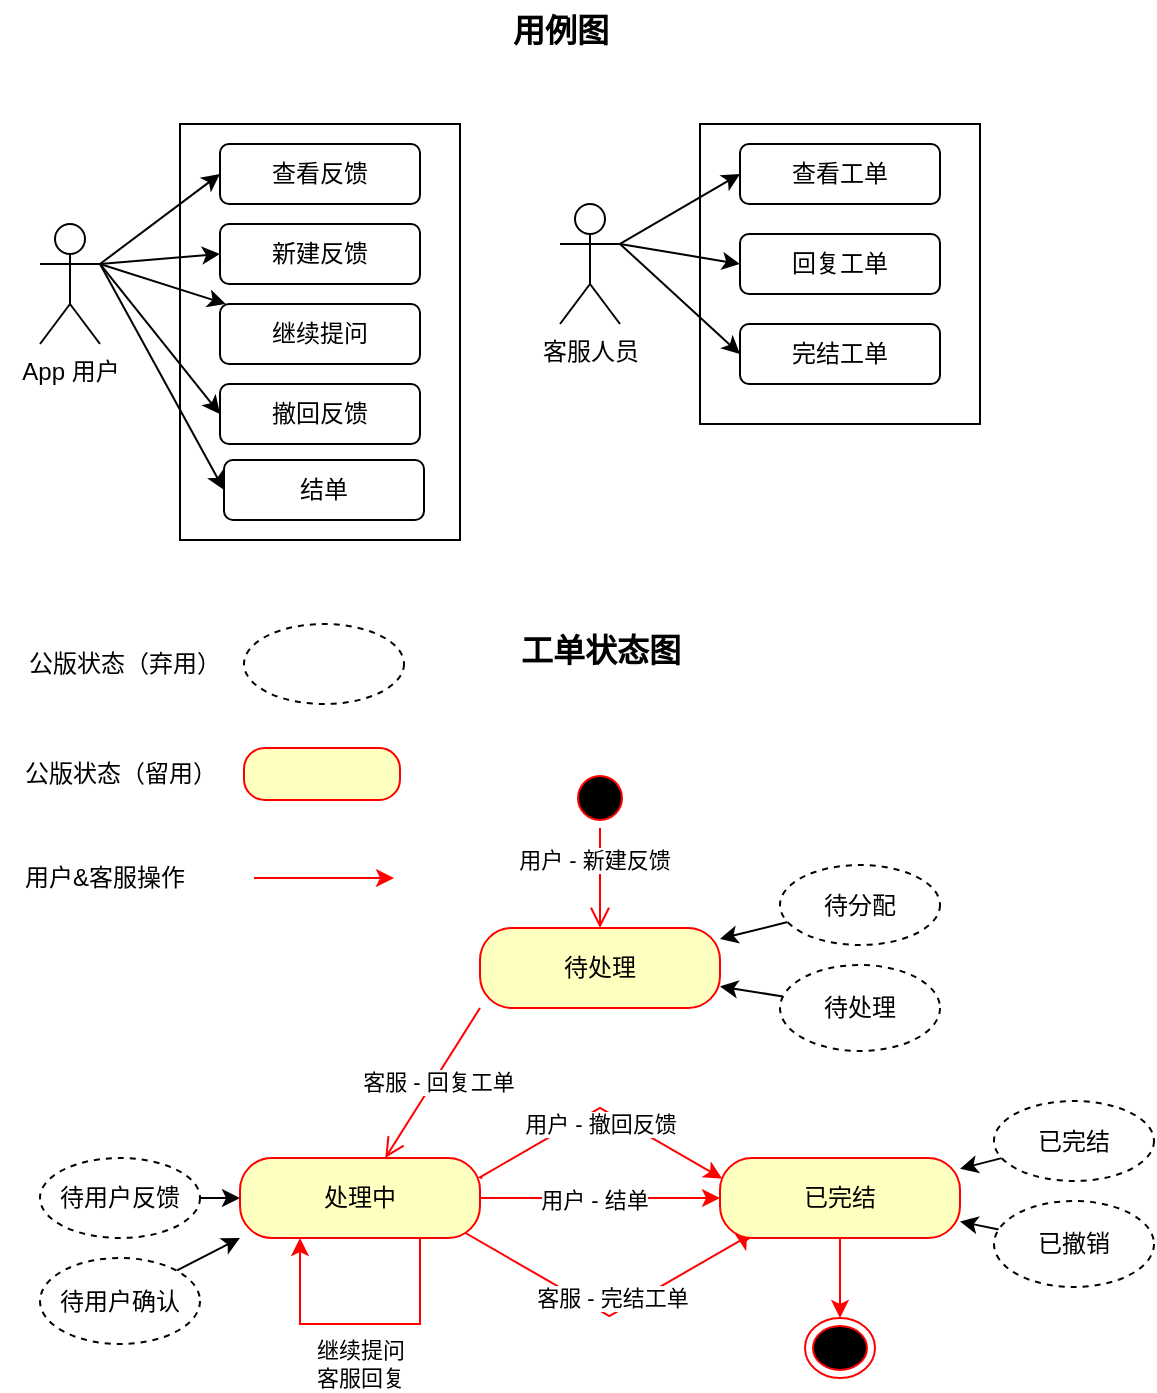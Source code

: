 <mxfile version="24.2.5" type="github">
  <diagram name="App反馈" id="TMPq3hwwEe10xDDGeOZI">
    <mxGraphModel dx="1434" dy="820" grid="1" gridSize="10" guides="1" tooltips="1" connect="1" arrows="1" fold="1" page="1" pageScale="1" pageWidth="827" pageHeight="1169" math="0" shadow="0">
      <root>
        <mxCell id="0" />
        <mxCell id="1" parent="0" />
        <mxCell id="C3AoypvgDBoXkWNjjZ7i-4" value="" style="rounded=0;whiteSpace=wrap;html=1;" vertex="1" parent="1">
          <mxGeometry x="350" y="72" width="140" height="150" as="geometry" />
        </mxCell>
        <mxCell id="C3AoypvgDBoXkWNjjZ7i-3" value="" style="rounded=0;whiteSpace=wrap;html=1;" vertex="1" parent="1">
          <mxGeometry x="90" y="72" width="140" height="208" as="geometry" />
        </mxCell>
        <mxCell id="C3AoypvgDBoXkWNjjZ7i-13" style="rounded=0;orthogonalLoop=1;jettySize=auto;html=1;exitX=1;exitY=0.333;exitDx=0;exitDy=0;exitPerimeter=0;entryX=0;entryY=0.5;entryDx=0;entryDy=0;" edge="1" parent="1" source="C3AoypvgDBoXkWNjjZ7i-1" target="C3AoypvgDBoXkWNjjZ7i-5">
          <mxGeometry relative="1" as="geometry" />
        </mxCell>
        <mxCell id="C3AoypvgDBoXkWNjjZ7i-14" style="rounded=0;orthogonalLoop=1;jettySize=auto;html=1;exitX=1;exitY=0.333;exitDx=0;exitDy=0;exitPerimeter=0;entryX=0;entryY=0.5;entryDx=0;entryDy=0;" edge="1" parent="1" source="C3AoypvgDBoXkWNjjZ7i-1" target="C3AoypvgDBoXkWNjjZ7i-6">
          <mxGeometry relative="1" as="geometry" />
        </mxCell>
        <mxCell id="C3AoypvgDBoXkWNjjZ7i-15" style="rounded=0;orthogonalLoop=1;jettySize=auto;html=1;exitX=1;exitY=0.333;exitDx=0;exitDy=0;exitPerimeter=0;" edge="1" parent="1" source="C3AoypvgDBoXkWNjjZ7i-1" target="C3AoypvgDBoXkWNjjZ7i-7">
          <mxGeometry relative="1" as="geometry" />
        </mxCell>
        <mxCell id="C3AoypvgDBoXkWNjjZ7i-16" style="rounded=0;orthogonalLoop=1;jettySize=auto;html=1;exitX=1;exitY=0.333;exitDx=0;exitDy=0;exitPerimeter=0;entryX=0;entryY=0.5;entryDx=0;entryDy=0;" edge="1" parent="1" source="C3AoypvgDBoXkWNjjZ7i-1" target="C3AoypvgDBoXkWNjjZ7i-8">
          <mxGeometry relative="1" as="geometry" />
        </mxCell>
        <mxCell id="C3AoypvgDBoXkWNjjZ7i-72" style="rounded=0;orthogonalLoop=1;jettySize=auto;html=1;exitX=1;exitY=0.333;exitDx=0;exitDy=0;exitPerimeter=0;entryX=0;entryY=0.5;entryDx=0;entryDy=0;" edge="1" parent="1" source="C3AoypvgDBoXkWNjjZ7i-1" target="C3AoypvgDBoXkWNjjZ7i-71">
          <mxGeometry relative="1" as="geometry" />
        </mxCell>
        <mxCell id="C3AoypvgDBoXkWNjjZ7i-1" value="App 用户" style="shape=umlActor;verticalLabelPosition=bottom;verticalAlign=top;html=1;outlineConnect=0;" vertex="1" parent="1">
          <mxGeometry x="20" y="122" width="30" height="60" as="geometry" />
        </mxCell>
        <mxCell id="C3AoypvgDBoXkWNjjZ7i-17" style="rounded=0;orthogonalLoop=1;jettySize=auto;html=1;exitX=1;exitY=0.333;exitDx=0;exitDy=0;exitPerimeter=0;entryX=0;entryY=0.5;entryDx=0;entryDy=0;" edge="1" parent="1" source="C3AoypvgDBoXkWNjjZ7i-2" target="C3AoypvgDBoXkWNjjZ7i-9">
          <mxGeometry relative="1" as="geometry" />
        </mxCell>
        <mxCell id="C3AoypvgDBoXkWNjjZ7i-18" style="rounded=0;orthogonalLoop=1;jettySize=auto;html=1;exitX=1;exitY=0.333;exitDx=0;exitDy=0;exitPerimeter=0;entryX=0;entryY=0.5;entryDx=0;entryDy=0;" edge="1" parent="1" source="C3AoypvgDBoXkWNjjZ7i-2" target="C3AoypvgDBoXkWNjjZ7i-10">
          <mxGeometry relative="1" as="geometry" />
        </mxCell>
        <mxCell id="C3AoypvgDBoXkWNjjZ7i-19" style="rounded=0;orthogonalLoop=1;jettySize=auto;html=1;exitX=1;exitY=0.333;exitDx=0;exitDy=0;exitPerimeter=0;entryX=0;entryY=0.5;entryDx=0;entryDy=0;" edge="1" parent="1" source="C3AoypvgDBoXkWNjjZ7i-2" target="C3AoypvgDBoXkWNjjZ7i-11">
          <mxGeometry relative="1" as="geometry" />
        </mxCell>
        <mxCell id="C3AoypvgDBoXkWNjjZ7i-2" value="客服人员" style="shape=umlActor;verticalLabelPosition=bottom;verticalAlign=top;html=1;outlineConnect=0;" vertex="1" parent="1">
          <mxGeometry x="280" y="112" width="30" height="60" as="geometry" />
        </mxCell>
        <mxCell id="C3AoypvgDBoXkWNjjZ7i-5" value="查看反馈" style="rounded=1;whiteSpace=wrap;html=1;" vertex="1" parent="1">
          <mxGeometry x="110" y="82" width="100" height="30" as="geometry" />
        </mxCell>
        <mxCell id="C3AoypvgDBoXkWNjjZ7i-6" value="新建反馈" style="rounded=1;whiteSpace=wrap;html=1;" vertex="1" parent="1">
          <mxGeometry x="110" y="122" width="100" height="30" as="geometry" />
        </mxCell>
        <mxCell id="C3AoypvgDBoXkWNjjZ7i-7" value="继续提问" style="rounded=1;whiteSpace=wrap;html=1;" vertex="1" parent="1">
          <mxGeometry x="110" y="162" width="100" height="30" as="geometry" />
        </mxCell>
        <mxCell id="C3AoypvgDBoXkWNjjZ7i-8" value="撤回反馈" style="rounded=1;whiteSpace=wrap;html=1;" vertex="1" parent="1">
          <mxGeometry x="110" y="202" width="100" height="30" as="geometry" />
        </mxCell>
        <mxCell id="C3AoypvgDBoXkWNjjZ7i-9" value="查看工单" style="rounded=1;whiteSpace=wrap;html=1;" vertex="1" parent="1">
          <mxGeometry x="370" y="82" width="100" height="30" as="geometry" />
        </mxCell>
        <mxCell id="C3AoypvgDBoXkWNjjZ7i-10" value="回复工单" style="rounded=1;whiteSpace=wrap;html=1;" vertex="1" parent="1">
          <mxGeometry x="370" y="127" width="100" height="30" as="geometry" />
        </mxCell>
        <mxCell id="C3AoypvgDBoXkWNjjZ7i-11" value="完结工单" style="rounded=1;whiteSpace=wrap;html=1;" vertex="1" parent="1">
          <mxGeometry x="370" y="172" width="100" height="30" as="geometry" />
        </mxCell>
        <mxCell id="C3AoypvgDBoXkWNjjZ7i-20" value="" style="ellipse;html=1;shape=endState;fillColor=#000000;strokeColor=#ff0000;" vertex="1" parent="1">
          <mxGeometry x="402.5" y="669" width="35" height="30" as="geometry" />
        </mxCell>
        <mxCell id="C3AoypvgDBoXkWNjjZ7i-21" value="" style="ellipse;html=1;shape=startState;fillColor=#000000;strokeColor=#ff0000;" vertex="1" parent="1">
          <mxGeometry x="285" y="394" width="30" height="30" as="geometry" />
        </mxCell>
        <mxCell id="C3AoypvgDBoXkWNjjZ7i-22" value="" style="edgeStyle=orthogonalEdgeStyle;html=1;verticalAlign=bottom;endArrow=open;endSize=8;strokeColor=#ff0000;rounded=0;" edge="1" source="C3AoypvgDBoXkWNjjZ7i-21" parent="1">
          <mxGeometry relative="1" as="geometry">
            <mxPoint x="300" y="474" as="targetPoint" />
          </mxGeometry>
        </mxCell>
        <mxCell id="C3AoypvgDBoXkWNjjZ7i-37" value="用户 - 新建反馈" style="edgeLabel;html=1;align=center;verticalAlign=middle;resizable=0;points=[];" vertex="1" connectable="0" parent="C3AoypvgDBoXkWNjjZ7i-22">
          <mxGeometry x="-0.366" y="-3" relative="1" as="geometry">
            <mxPoint as="offset" />
          </mxGeometry>
        </mxCell>
        <mxCell id="C3AoypvgDBoXkWNjjZ7i-28" value="待处理" style="rounded=1;whiteSpace=wrap;html=1;arcSize=40;fontColor=#000000;fillColor=#ffffc0;strokeColor=#ff0000;" vertex="1" parent="1">
          <mxGeometry x="240" y="474" width="120" height="40" as="geometry" />
        </mxCell>
        <mxCell id="C3AoypvgDBoXkWNjjZ7i-29" value="" style="html=1;verticalAlign=bottom;endArrow=open;endSize=8;strokeColor=#ff0000;rounded=0;exitX=0;exitY=1;exitDx=0;exitDy=0;" edge="1" source="C3AoypvgDBoXkWNjjZ7i-28" parent="1" target="C3AoypvgDBoXkWNjjZ7i-32">
          <mxGeometry relative="1" as="geometry">
            <mxPoint x="300" y="544" as="targetPoint" />
          </mxGeometry>
        </mxCell>
        <mxCell id="C3AoypvgDBoXkWNjjZ7i-38" value="客服 - 回复工单" style="edgeLabel;html=1;align=center;verticalAlign=middle;resizable=0;points=[];" vertex="1" connectable="0" parent="C3AoypvgDBoXkWNjjZ7i-29">
          <mxGeometry x="-0.046" y="2" relative="1" as="geometry">
            <mxPoint as="offset" />
          </mxGeometry>
        </mxCell>
        <mxCell id="C3AoypvgDBoXkWNjjZ7i-30" value="用例图" style="text;html=1;align=center;verticalAlign=middle;resizable=0;points=[];autosize=1;strokeColor=none;fillColor=none;fontSize=16;fontStyle=1" vertex="1" parent="1">
          <mxGeometry x="245" y="10" width="70" height="30" as="geometry" />
        </mxCell>
        <mxCell id="C3AoypvgDBoXkWNjjZ7i-31" value="工单状态图" style="text;html=1;align=center;verticalAlign=middle;resizable=0;points=[];autosize=1;strokeColor=none;fillColor=none;fontSize=16;fontStyle=1" vertex="1" parent="1">
          <mxGeometry x="250" y="320" width="100" height="30" as="geometry" />
        </mxCell>
        <mxCell id="C3AoypvgDBoXkWNjjZ7i-34" style="edgeStyle=isometricEdgeStyle;rounded=0;orthogonalLoop=1;jettySize=auto;html=1;exitX=0.9;exitY=0.075;exitDx=0;exitDy=0;fillColor=#f8cecc;strokeColor=#FF0000;entryX=0.058;entryY=0.15;entryDx=0;entryDy=0;entryPerimeter=0;exitPerimeter=0;elbow=vertical;" edge="1" parent="1">
          <mxGeometry relative="1" as="geometry">
            <mxPoint x="228.42" y="624" as="sourcePoint" />
            <mxPoint x="367.38" y="627" as="targetPoint" />
            <Array as="points">
              <mxPoint x="307.9" y="666.19" />
            </Array>
          </mxGeometry>
        </mxCell>
        <mxCell id="C3AoypvgDBoXkWNjjZ7i-39" value="客服 - 完结工单" style="edgeLabel;html=1;align=center;verticalAlign=middle;resizable=0;points=[];" vertex="1" connectable="0" parent="C3AoypvgDBoXkWNjjZ7i-34">
          <mxGeometry x="0.117" y="1" relative="1" as="geometry">
            <mxPoint x="-4" y="-5" as="offset" />
          </mxGeometry>
        </mxCell>
        <mxCell id="C3AoypvgDBoXkWNjjZ7i-40" style="edgeStyle=isometricEdgeStyle;rounded=0;orthogonalLoop=1;jettySize=auto;html=1;exitX=1;exitY=0;exitDx=0;exitDy=0;entryX=0;entryY=0;entryDx=0;entryDy=0;elbow=vertical;strokeColor=#FF0000;" edge="1" parent="1">
          <mxGeometry relative="1" as="geometry">
            <mxPoint x="241.06" y="599.25" as="sourcePoint" />
            <mxPoint x="361.06" y="599.25" as="targetPoint" />
            <Array as="points">
              <mxPoint x="251.06" y="592.25" />
            </Array>
          </mxGeometry>
        </mxCell>
        <mxCell id="C3AoypvgDBoXkWNjjZ7i-41" value="用户 - 撤回反馈" style="edgeLabel;html=1;align=center;verticalAlign=middle;resizable=0;points=[];" vertex="1" connectable="0" parent="C3AoypvgDBoXkWNjjZ7i-40">
          <mxGeometry x="0.088" y="1" relative="1" as="geometry">
            <mxPoint x="-6" y="6" as="offset" />
          </mxGeometry>
        </mxCell>
        <mxCell id="C3AoypvgDBoXkWNjjZ7i-46" style="edgeStyle=orthogonalEdgeStyle;rounded=0;orthogonalLoop=1;jettySize=auto;html=1;exitX=1;exitY=0.5;exitDx=0;exitDy=0;entryX=0;entryY=0.5;entryDx=0;entryDy=0;strokeColor=#FF0000;" edge="1" parent="1" source="C3AoypvgDBoXkWNjjZ7i-32" target="C3AoypvgDBoXkWNjjZ7i-33">
          <mxGeometry relative="1" as="geometry" />
        </mxCell>
        <mxCell id="C3AoypvgDBoXkWNjjZ7i-47" value="用户 - 结单" style="edgeLabel;html=1;align=center;verticalAlign=middle;resizable=0;points=[];" vertex="1" connectable="0" parent="C3AoypvgDBoXkWNjjZ7i-46">
          <mxGeometry x="-0.05" y="-1" relative="1" as="geometry">
            <mxPoint as="offset" />
          </mxGeometry>
        </mxCell>
        <mxCell id="C3AoypvgDBoXkWNjjZ7i-32" value="处理中" style="rounded=1;whiteSpace=wrap;html=1;arcSize=40;fontColor=#000000;fillColor=#ffffc0;strokeColor=#ff0000;" vertex="1" parent="1">
          <mxGeometry x="120" y="589" width="120" height="40" as="geometry" />
        </mxCell>
        <mxCell id="C3AoypvgDBoXkWNjjZ7i-36" style="edgeStyle=orthogonalEdgeStyle;rounded=0;orthogonalLoop=1;jettySize=auto;html=1;exitX=0.5;exitY=1;exitDx=0;exitDy=0;entryX=0.5;entryY=0;entryDx=0;entryDy=0;strokeColor=#FF0000;" edge="1" parent="1" source="C3AoypvgDBoXkWNjjZ7i-33" target="C3AoypvgDBoXkWNjjZ7i-20">
          <mxGeometry relative="1" as="geometry" />
        </mxCell>
        <mxCell id="C3AoypvgDBoXkWNjjZ7i-33" value="已完结" style="rounded=1;whiteSpace=wrap;html=1;arcSize=40;fontColor=#000000;fillColor=#ffffc0;strokeColor=#ff0000;" vertex="1" parent="1">
          <mxGeometry x="360" y="589" width="120" height="40" as="geometry" />
        </mxCell>
        <mxCell id="C3AoypvgDBoXkWNjjZ7i-45" style="rounded=0;orthogonalLoop=1;jettySize=auto;html=1;exitX=1;exitY=0;exitDx=0;exitDy=0;entryX=0;entryY=1;entryDx=0;entryDy=0;" edge="1" parent="1" source="C3AoypvgDBoXkWNjjZ7i-42" target="C3AoypvgDBoXkWNjjZ7i-32">
          <mxGeometry relative="1" as="geometry" />
        </mxCell>
        <mxCell id="C3AoypvgDBoXkWNjjZ7i-42" value="待用户确认" style="ellipse;whiteSpace=wrap;html=1;dashed=1;" vertex="1" parent="1">
          <mxGeometry x="20" y="639" width="80" height="43" as="geometry" />
        </mxCell>
        <mxCell id="C3AoypvgDBoXkWNjjZ7i-44" style="rounded=0;orthogonalLoop=1;jettySize=auto;html=1;exitX=1;exitY=0.5;exitDx=0;exitDy=0;entryX=0;entryY=0.5;entryDx=0;entryDy=0;" edge="1" parent="1" source="C3AoypvgDBoXkWNjjZ7i-43" target="C3AoypvgDBoXkWNjjZ7i-32">
          <mxGeometry relative="1" as="geometry" />
        </mxCell>
        <mxCell id="C3AoypvgDBoXkWNjjZ7i-43" value="待用户反馈" style="ellipse;whiteSpace=wrap;html=1;dashed=1;" vertex="1" parent="1">
          <mxGeometry x="20" y="589" width="80" height="40" as="geometry" />
        </mxCell>
        <mxCell id="C3AoypvgDBoXkWNjjZ7i-51" style="edgeStyle=orthogonalEdgeStyle;rounded=0;orthogonalLoop=1;jettySize=auto;html=1;exitX=0.75;exitY=1;exitDx=0;exitDy=0;entryX=0.25;entryY=1;entryDx=0;entryDy=0;strokeColor=#FF0000;" edge="1" parent="1" source="C3AoypvgDBoXkWNjjZ7i-32" target="C3AoypvgDBoXkWNjjZ7i-32">
          <mxGeometry relative="1" as="geometry">
            <Array as="points">
              <mxPoint x="210" y="672" />
              <mxPoint x="150" y="672" />
            </Array>
          </mxGeometry>
        </mxCell>
        <mxCell id="C3AoypvgDBoXkWNjjZ7i-52" value="&lt;div&gt;继续提问&lt;/div&gt;&lt;div&gt;客服回复&lt;/div&gt;" style="edgeLabel;html=1;align=center;verticalAlign=middle;resizable=0;points=[];" vertex="1" connectable="0" parent="C3AoypvgDBoXkWNjjZ7i-51">
          <mxGeometry x="-0.2" relative="1" as="geometry">
            <mxPoint x="-15" y="20" as="offset" />
          </mxGeometry>
        </mxCell>
        <mxCell id="C3AoypvgDBoXkWNjjZ7i-56" value="" style="rounded=0;orthogonalLoop=1;jettySize=auto;html=1;" edge="1" parent="1" source="C3AoypvgDBoXkWNjjZ7i-53" target="C3AoypvgDBoXkWNjjZ7i-28">
          <mxGeometry relative="1" as="geometry" />
        </mxCell>
        <mxCell id="C3AoypvgDBoXkWNjjZ7i-53" value="待处理" style="ellipse;whiteSpace=wrap;html=1;dashed=1;" vertex="1" parent="1">
          <mxGeometry x="390" y="492.5" width="80" height="43" as="geometry" />
        </mxCell>
        <mxCell id="C3AoypvgDBoXkWNjjZ7i-55" value="" style="rounded=0;orthogonalLoop=1;jettySize=auto;html=1;" edge="1" parent="1" source="C3AoypvgDBoXkWNjjZ7i-54" target="C3AoypvgDBoXkWNjjZ7i-28">
          <mxGeometry relative="1" as="geometry" />
        </mxCell>
        <mxCell id="C3AoypvgDBoXkWNjjZ7i-54" value="待分配" style="ellipse;whiteSpace=wrap;html=1;dashed=1;" vertex="1" parent="1">
          <mxGeometry x="390" y="442.5" width="80" height="40" as="geometry" />
        </mxCell>
        <mxCell id="C3AoypvgDBoXkWNjjZ7i-61" value="" style="rounded=0;orthogonalLoop=1;jettySize=auto;html=1;" edge="1" parent="1" source="C3AoypvgDBoXkWNjjZ7i-57" target="C3AoypvgDBoXkWNjjZ7i-33">
          <mxGeometry relative="1" as="geometry" />
        </mxCell>
        <mxCell id="C3AoypvgDBoXkWNjjZ7i-57" value="已撤销" style="ellipse;whiteSpace=wrap;html=1;dashed=1;" vertex="1" parent="1">
          <mxGeometry x="497" y="610.5" width="80" height="43" as="geometry" />
        </mxCell>
        <mxCell id="C3AoypvgDBoXkWNjjZ7i-60" value="" style="rounded=0;orthogonalLoop=1;jettySize=auto;html=1;" edge="1" parent="1" source="C3AoypvgDBoXkWNjjZ7i-58" target="C3AoypvgDBoXkWNjjZ7i-33">
          <mxGeometry relative="1" as="geometry" />
        </mxCell>
        <mxCell id="C3AoypvgDBoXkWNjjZ7i-58" value="已完结" style="ellipse;whiteSpace=wrap;html=1;dashed=1;" vertex="1" parent="1">
          <mxGeometry x="497" y="560.5" width="80" height="40" as="geometry" />
        </mxCell>
        <mxCell id="C3AoypvgDBoXkWNjjZ7i-62" value="" style="ellipse;whiteSpace=wrap;html=1;dashed=1;" vertex="1" parent="1">
          <mxGeometry x="122" y="322" width="80" height="40" as="geometry" />
        </mxCell>
        <mxCell id="C3AoypvgDBoXkWNjjZ7i-63" value="" style="rounded=1;whiteSpace=wrap;html=1;arcSize=40;fontColor=#000000;fillColor=#ffffc0;strokeColor=#ff0000;" vertex="1" parent="1">
          <mxGeometry x="122" y="384" width="78" height="26" as="geometry" />
        </mxCell>
        <mxCell id="C3AoypvgDBoXkWNjjZ7i-64" value="公版状态（弃用）" style="text;html=1;align=center;verticalAlign=middle;resizable=0;points=[];autosize=1;strokeColor=none;fillColor=none;" vertex="1" parent="1">
          <mxGeometry x="2" y="327" width="120" height="30" as="geometry" />
        </mxCell>
        <mxCell id="C3AoypvgDBoXkWNjjZ7i-65" value="公版状态（留用）" style="text;html=1;align=center;verticalAlign=middle;resizable=0;points=[];autosize=1;strokeColor=none;fillColor=none;" vertex="1" parent="1">
          <mxGeometry y="382" width="120" height="30" as="geometry" />
        </mxCell>
        <mxCell id="C3AoypvgDBoXkWNjjZ7i-68" value="" style="endArrow=classic;html=1;rounded=0;strokeColor=#FF0000;" edge="1" parent="1">
          <mxGeometry width="50" height="50" relative="1" as="geometry">
            <mxPoint x="127" y="449" as="sourcePoint" />
            <mxPoint x="197" y="449" as="targetPoint" />
          </mxGeometry>
        </mxCell>
        <mxCell id="C3AoypvgDBoXkWNjjZ7i-69" value="用户&amp;amp;客服操作" style="text;html=1;align=center;verticalAlign=middle;resizable=0;points=[];autosize=1;strokeColor=none;fillColor=none;" vertex="1" parent="1">
          <mxGeometry x="2" y="434" width="100" height="30" as="geometry" />
        </mxCell>
        <mxCell id="C3AoypvgDBoXkWNjjZ7i-71" value="结单" style="rounded=1;whiteSpace=wrap;html=1;" vertex="1" parent="1">
          <mxGeometry x="112" y="240" width="100" height="30" as="geometry" />
        </mxCell>
      </root>
    </mxGraphModel>
  </diagram>
</mxfile>
